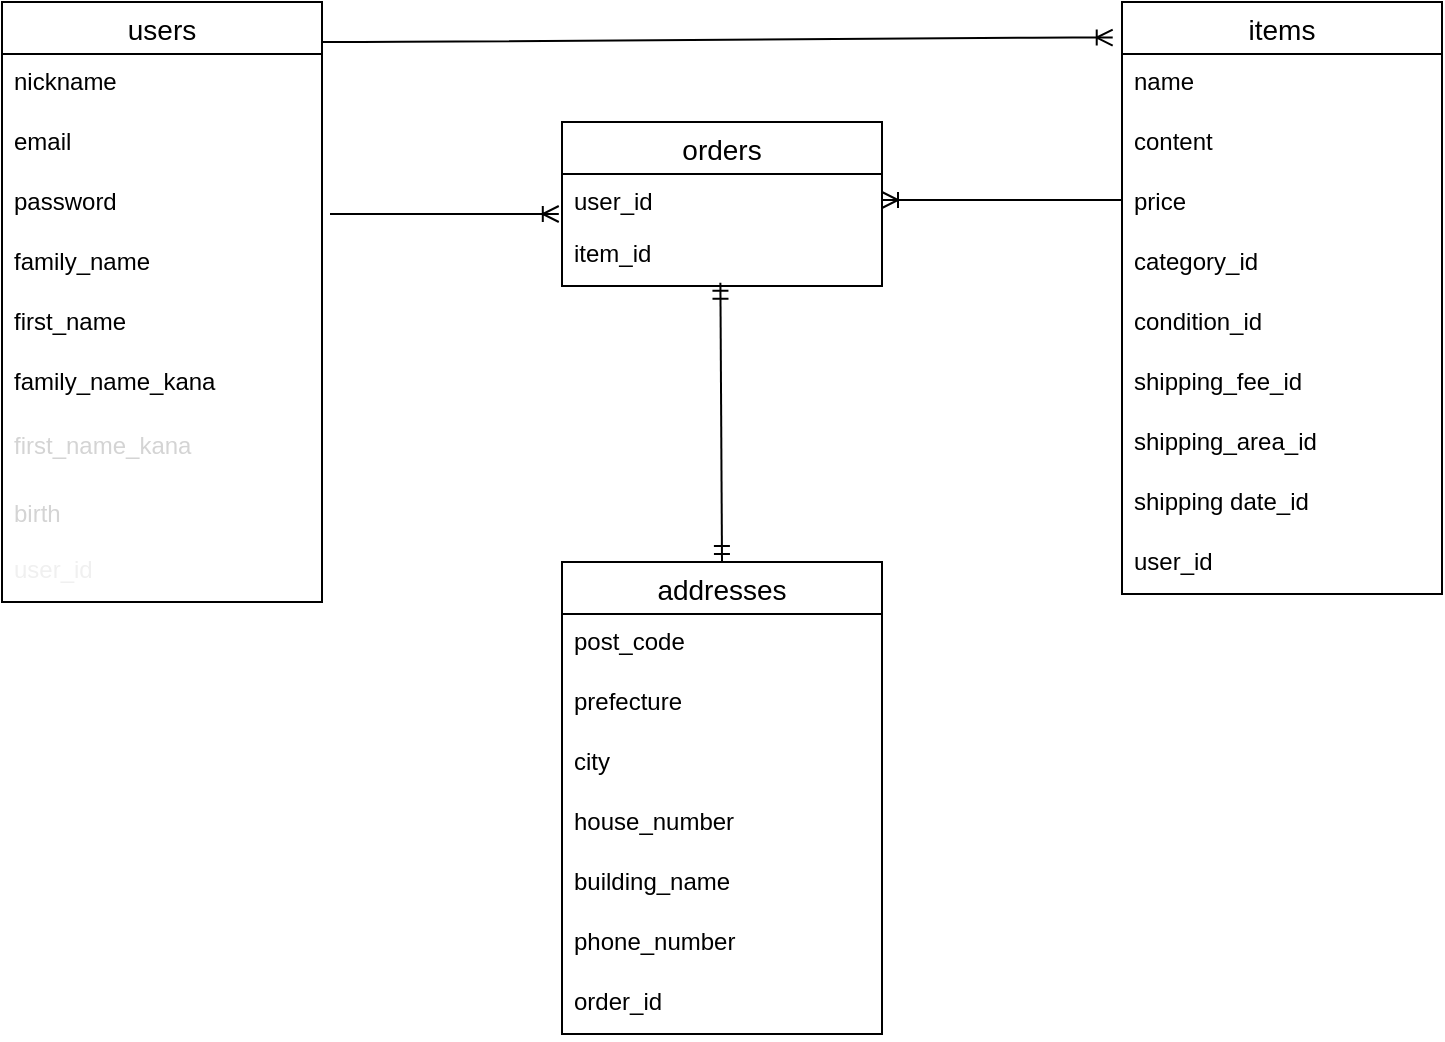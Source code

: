 <mxfile version="13.10.0" type="embed">
    <diagram id="uCqKptz8KnvizS-HZH2t" name="ページ1">
        <mxGraphModel dx="832" dy="624" grid="1" gridSize="10" guides="1" tooltips="1" connect="1" arrows="1" fold="1" page="1" pageScale="1" pageWidth="850" pageHeight="1100" math="0" shadow="0">
            <root>
                <mxCell id="0"/>
                <mxCell id="1" parent="0"/>
                <mxCell id="6" value="users" style="swimlane;fontStyle=0;childLayout=stackLayout;horizontal=1;startSize=26;horizontalStack=0;resizeParent=1;resizeParentMax=0;resizeLast=0;collapsible=1;marginBottom=0;align=center;fontSize=14;" vertex="1" parent="1">
                    <mxGeometry x="40" y="120" width="160" height="300" as="geometry"/>
                </mxCell>
                <mxCell id="3" value="nickname" style="text;strokeColor=none;fillColor=none;spacingLeft=4;spacingRight=4;overflow=hidden;rotatable=0;points=[[0,0.5],[1,0.5]];portConstraint=eastwest;fontSize=12;" vertex="1" parent="6">
                    <mxGeometry y="26" width="160" height="30" as="geometry"/>
                </mxCell>
                <mxCell id="4" value="email" style="text;strokeColor=none;fillColor=none;spacingLeft=4;spacingRight=4;overflow=hidden;rotatable=0;points=[[0,0.5],[1,0.5]];portConstraint=eastwest;fontSize=12;" vertex="1" parent="6">
                    <mxGeometry y="56" width="160" height="30" as="geometry"/>
                </mxCell>
                <mxCell id="5" value="password" style="text;strokeColor=none;fillColor=none;spacingLeft=4;spacingRight=4;overflow=hidden;rotatable=0;points=[[0,0.5],[1,0.5]];portConstraint=eastwest;fontSize=12;" vertex="1" parent="6">
                    <mxGeometry y="86" width="160" height="30" as="geometry"/>
                </mxCell>
                <mxCell id="7" value="family_name " style="text;strokeColor=none;fillColor=none;spacingLeft=4;spacingRight=4;overflow=hidden;rotatable=0;points=[[0,0.5],[1,0.5]];portConstraint=eastwest;fontSize=12;" vertex="1" parent="6">
                    <mxGeometry y="116" width="160" height="30" as="geometry"/>
                </mxCell>
                <mxCell id="8" value="first_name" style="text;strokeColor=none;fillColor=none;spacingLeft=4;spacingRight=4;overflow=hidden;rotatable=0;points=[[0,0.5],[1,0.5]];portConstraint=eastwest;fontSize=12;" vertex="1" parent="6">
                    <mxGeometry y="146" width="160" height="30" as="geometry"/>
                </mxCell>
                <mxCell id="9" value="family_name_kana" style="text;strokeColor=none;fillColor=none;spacingLeft=4;spacingRight=4;overflow=hidden;rotatable=0;points=[[0,0.5],[1,0.5]];portConstraint=eastwest;fontSize=12;" vertex="1" parent="6">
                    <mxGeometry y="176" width="160" height="30" as="geometry"/>
                </mxCell>
                <mxCell id="11" value="&lt;div style=&quot;color: rgb(212, 212, 212); line-height: 18px;&quot;&gt;first_name_kana&lt;/div&gt;" style="text;html=1;strokeColor=none;fillColor=none;align=left;verticalAlign=top;whiteSpace=wrap;rounded=0;labelBackgroundColor=none;spacingLeft=4;spacingRight=4;" vertex="1" parent="6">
                    <mxGeometry y="206" width="160" height="34" as="geometry"/>
                </mxCell>
                <mxCell id="12" value="&lt;div style=&quot;color: rgb(212 , 212 , 212) ; line-height: 18px&quot;&gt;birth&lt;/div&gt;" style="text;html=1;strokeColor=none;fillColor=none;align=left;verticalAlign=top;whiteSpace=wrap;rounded=0;labelBackgroundColor=none;spacingLeft=4;spacingRight=4;" vertex="1" parent="6">
                    <mxGeometry y="240" width="160" height="30" as="geometry"/>
                </mxCell>
                <mxCell id="16" value="user_id" style="text;html=1;strokeColor=none;fillColor=none;align=left;verticalAlign=top;whiteSpace=wrap;rounded=0;labelBackgroundColor=none;fontColor=#f0f0f0;spacingLeft=4;spacingRight=4;" vertex="1" parent="6">
                    <mxGeometry y="270" width="160" height="30" as="geometry"/>
                </mxCell>
                <mxCell id="mV_dkBdpAy67iQQKkgaF-21" value="items" style="swimlane;fontStyle=0;childLayout=stackLayout;horizontal=1;startSize=26;horizontalStack=0;resizeParent=1;resizeParentMax=0;resizeLast=0;collapsible=1;marginBottom=0;align=center;fontSize=14;labelBackgroundColor=none;" vertex="1" parent="1">
                    <mxGeometry x="600" y="120" width="160" height="296" as="geometry"/>
                </mxCell>
                <mxCell id="mV_dkBdpAy67iQQKkgaF-22" value="name" style="text;strokeColor=none;fillColor=none;spacingLeft=4;spacingRight=4;overflow=hidden;rotatable=0;points=[[0,0.5],[1,0.5]];portConstraint=eastwest;fontSize=12;" vertex="1" parent="mV_dkBdpAy67iQQKkgaF-21">
                    <mxGeometry y="26" width="160" height="30" as="geometry"/>
                </mxCell>
                <mxCell id="mV_dkBdpAy67iQQKkgaF-23" value="content" style="text;strokeColor=none;fillColor=none;spacingLeft=4;spacingRight=4;overflow=hidden;rotatable=0;points=[[0,0.5],[1,0.5]];portConstraint=eastwest;fontSize=12;" vertex="1" parent="mV_dkBdpAy67iQQKkgaF-21">
                    <mxGeometry y="56" width="160" height="30" as="geometry"/>
                </mxCell>
                <mxCell id="mV_dkBdpAy67iQQKkgaF-24" value="price " style="text;strokeColor=none;fillColor=none;spacingLeft=4;spacingRight=4;overflow=hidden;rotatable=0;points=[[0,0.5],[1,0.5]];portConstraint=eastwest;fontSize=12;" vertex="1" parent="mV_dkBdpAy67iQQKkgaF-21">
                    <mxGeometry y="86" width="160" height="30" as="geometry"/>
                </mxCell>
                <mxCell id="mV_dkBdpAy67iQQKkgaF-26" value="category_id" style="text;strokeColor=none;fillColor=none;spacingLeft=4;spacingRight=4;overflow=hidden;rotatable=0;points=[[0,0.5],[1,0.5]];portConstraint=eastwest;fontSize=12;labelBackgroundColor=none;align=left;" vertex="1" parent="mV_dkBdpAy67iQQKkgaF-21">
                    <mxGeometry y="116" width="160" height="30" as="geometry"/>
                </mxCell>
                <mxCell id="mV_dkBdpAy67iQQKkgaF-27" value="condition_id" style="text;strokeColor=none;fillColor=none;spacingLeft=4;spacingRight=4;overflow=hidden;rotatable=0;points=[[0,0.5],[1,0.5]];portConstraint=eastwest;fontSize=12;labelBackgroundColor=none;align=left;" vertex="1" parent="mV_dkBdpAy67iQQKkgaF-21">
                    <mxGeometry y="146" width="160" height="30" as="geometry"/>
                </mxCell>
                <mxCell id="mV_dkBdpAy67iQQKkgaF-28" value="shipping_fee_id" style="text;strokeColor=none;fillColor=none;spacingLeft=4;spacingRight=4;overflow=hidden;rotatable=0;points=[[0,0.5],[1,0.5]];portConstraint=eastwest;fontSize=12;labelBackgroundColor=none;align=left;" vertex="1" parent="mV_dkBdpAy67iQQKkgaF-21">
                    <mxGeometry y="176" width="160" height="30" as="geometry"/>
                </mxCell>
                <mxCell id="mV_dkBdpAy67iQQKkgaF-29" value="shipping_area_id" style="text;strokeColor=none;fillColor=none;spacingLeft=4;spacingRight=4;overflow=hidden;rotatable=0;points=[[0,0.5],[1,0.5]];portConstraint=eastwest;fontSize=12;labelBackgroundColor=none;align=left;" vertex="1" parent="mV_dkBdpAy67iQQKkgaF-21">
                    <mxGeometry y="206" width="160" height="30" as="geometry"/>
                </mxCell>
                <mxCell id="mV_dkBdpAy67iQQKkgaF-30" value="shipping date_id" style="text;strokeColor=none;fillColor=none;spacingLeft=4;spacingRight=4;overflow=hidden;rotatable=0;points=[[0,0.5],[1,0.5]];portConstraint=eastwest;fontSize=12;labelBackgroundColor=none;align=left;" vertex="1" parent="mV_dkBdpAy67iQQKkgaF-21">
                    <mxGeometry y="236" width="160" height="30" as="geometry"/>
                </mxCell>
                <mxCell id="mV_dkBdpAy67iQQKkgaF-31" value="user_id" style="text;strokeColor=none;fillColor=none;spacingLeft=4;spacingRight=4;overflow=hidden;rotatable=0;points=[[0,0.5],[1,0.5]];portConstraint=eastwest;fontSize=12;labelBackgroundColor=none;align=left;" vertex="1" parent="mV_dkBdpAy67iQQKkgaF-21">
                    <mxGeometry y="266" width="160" height="30" as="geometry"/>
                </mxCell>
                <mxCell id="mV_dkBdpAy67iQQKkgaF-32" value="" style="edgeStyle=entityRelationEdgeStyle;fontSize=12;html=1;endArrow=ERoneToMany;entryX=-0.029;entryY=0.06;entryDx=0;entryDy=0;entryPerimeter=0;" edge="1" parent="1" target="mV_dkBdpAy67iQQKkgaF-21">
                    <mxGeometry width="100" height="100" relative="1" as="geometry">
                        <mxPoint x="200" y="140" as="sourcePoint"/>
                        <mxPoint x="320" y="140" as="targetPoint"/>
                    </mxGeometry>
                </mxCell>
                <mxCell id="mV_dkBdpAy67iQQKkgaF-38" value="orders" style="swimlane;fontStyle=0;childLayout=stackLayout;horizontal=1;startSize=26;horizontalStack=0;resizeParent=1;resizeParentMax=0;resizeLast=0;collapsible=1;marginBottom=0;align=center;fontSize=14;labelBackgroundColor=none;" vertex="1" parent="1">
                    <mxGeometry x="320" y="180" width="160" height="82" as="geometry"/>
                </mxCell>
                <mxCell id="mV_dkBdpAy67iQQKkgaF-39" value="user_id " style="text;strokeColor=none;fillColor=none;spacingLeft=4;spacingRight=4;overflow=hidden;rotatable=0;points=[[0,0.5],[1,0.5]];portConstraint=eastwest;fontSize=12;" vertex="1" parent="mV_dkBdpAy67iQQKkgaF-38">
                    <mxGeometry y="26" width="160" height="26" as="geometry"/>
                </mxCell>
                <mxCell id="mV_dkBdpAy67iQQKkgaF-40" value="item_id" style="text;strokeColor=none;fillColor=none;spacingLeft=4;spacingRight=4;overflow=hidden;rotatable=0;points=[[0,0.5],[1,0.5]];portConstraint=eastwest;fontSize=12;" vertex="1" parent="mV_dkBdpAy67iQQKkgaF-38">
                    <mxGeometry y="52" width="160" height="30" as="geometry"/>
                </mxCell>
                <mxCell id="mV_dkBdpAy67iQQKkgaF-43" value="" style="fontSize=12;html=1;endArrow=ERoneToMany;entryX=-0.01;entryY=0.769;entryDx=0;entryDy=0;entryPerimeter=0;" edge="1" parent="1" target="mV_dkBdpAy67iQQKkgaF-39">
                    <mxGeometry width="100" height="100" relative="1" as="geometry">
                        <mxPoint x="204" y="226" as="sourcePoint"/>
                        <mxPoint x="300" y="290" as="targetPoint"/>
                    </mxGeometry>
                </mxCell>
                <mxCell id="mV_dkBdpAy67iQQKkgaF-44" value="" style="fontSize=12;html=1;endArrow=ERoneToMany;entryX=1;entryY=0.5;entryDx=0;entryDy=0;" edge="1" parent="1" target="mV_dkBdpAy67iQQKkgaF-39">
                    <mxGeometry width="100" height="100" relative="1" as="geometry">
                        <mxPoint x="600" y="219" as="sourcePoint"/>
                        <mxPoint x="480" y="277" as="targetPoint"/>
                    </mxGeometry>
                </mxCell>
                <mxCell id="mV_dkBdpAy67iQQKkgaF-49" value="addresses" style="swimlane;fontStyle=0;childLayout=stackLayout;horizontal=1;startSize=26;horizontalStack=0;resizeParent=1;resizeParentMax=0;resizeLast=0;collapsible=1;marginBottom=0;align=center;fontSize=14;labelBackgroundColor=none;" vertex="1" parent="1">
                    <mxGeometry x="320" y="400" width="160" height="236" as="geometry"/>
                </mxCell>
                <mxCell id="mV_dkBdpAy67iQQKkgaF-50" value="post_code" style="text;strokeColor=none;fillColor=none;spacingLeft=4;spacingRight=4;overflow=hidden;rotatable=0;points=[[0,0.5],[1,0.5]];portConstraint=eastwest;fontSize=12;" vertex="1" parent="mV_dkBdpAy67iQQKkgaF-49">
                    <mxGeometry y="26" width="160" height="30" as="geometry"/>
                </mxCell>
                <mxCell id="mV_dkBdpAy67iQQKkgaF-51" value="prefecture" style="text;strokeColor=none;fillColor=none;spacingLeft=4;spacingRight=4;overflow=hidden;rotatable=0;points=[[0,0.5],[1,0.5]];portConstraint=eastwest;fontSize=12;" vertex="1" parent="mV_dkBdpAy67iQQKkgaF-49">
                    <mxGeometry y="56" width="160" height="30" as="geometry"/>
                </mxCell>
                <mxCell id="mV_dkBdpAy67iQQKkgaF-52" value="city" style="text;strokeColor=none;fillColor=none;spacingLeft=4;spacingRight=4;overflow=hidden;rotatable=0;points=[[0,0.5],[1,0.5]];portConstraint=eastwest;fontSize=12;" vertex="1" parent="mV_dkBdpAy67iQQKkgaF-49">
                    <mxGeometry y="86" width="160" height="30" as="geometry"/>
                </mxCell>
                <mxCell id="mV_dkBdpAy67iQQKkgaF-53" value="house_number" style="text;strokeColor=none;fillColor=none;spacingLeft=4;spacingRight=4;overflow=hidden;rotatable=0;points=[[0,0.5],[1,0.5]];portConstraint=eastwest;fontSize=12;labelBackgroundColor=none;align=left;" vertex="1" parent="mV_dkBdpAy67iQQKkgaF-49">
                    <mxGeometry y="116" width="160" height="30" as="geometry"/>
                </mxCell>
                <mxCell id="mV_dkBdpAy67iQQKkgaF-54" value="building_name" style="text;strokeColor=none;fillColor=none;spacingLeft=4;spacingRight=4;overflow=hidden;rotatable=0;points=[[0,0.5],[1,0.5]];portConstraint=eastwest;fontSize=12;labelBackgroundColor=none;align=left;" vertex="1" parent="mV_dkBdpAy67iQQKkgaF-49">
                    <mxGeometry y="146" width="160" height="30" as="geometry"/>
                </mxCell>
                <mxCell id="mV_dkBdpAy67iQQKkgaF-69" value="phone_number" style="text;strokeColor=none;fillColor=none;spacingLeft=4;spacingRight=4;overflow=hidden;rotatable=0;points=[[0,0.5],[1,0.5]];portConstraint=eastwest;fontSize=12;labelBackgroundColor=none;align=left;" vertex="1" parent="mV_dkBdpAy67iQQKkgaF-49">
                    <mxGeometry y="176" width="160" height="30" as="geometry"/>
                </mxCell>
                <mxCell id="mV_dkBdpAy67iQQKkgaF-55" value="order_id" style="text;strokeColor=none;fillColor=none;spacingLeft=4;spacingRight=4;overflow=hidden;rotatable=0;points=[[0,0.5],[1,0.5]];portConstraint=eastwest;fontSize=12;labelBackgroundColor=none;align=left;" vertex="1" parent="mV_dkBdpAy67iQQKkgaF-49">
                    <mxGeometry y="206" width="160" height="30" as="geometry"/>
                </mxCell>
                <mxCell id="mV_dkBdpAy67iQQKkgaF-68" value="" style="fontSize=12;html=1;endArrow=ERmandOne;startArrow=ERmandOne;exitX=0.5;exitY=0;exitDx=0;exitDy=0;entryX=0.495;entryY=0.945;entryDx=0;entryDy=0;entryPerimeter=0;" edge="1" parent="1" source="mV_dkBdpAy67iQQKkgaF-49" target="mV_dkBdpAy67iQQKkgaF-40">
                    <mxGeometry width="100" height="100" relative="1" as="geometry">
                        <mxPoint x="350" y="350" as="sourcePoint"/>
                        <mxPoint x="450" y="250" as="targetPoint"/>
                    </mxGeometry>
                </mxCell>
            </root>
        </mxGraphModel>
    </diagram>
</mxfile>